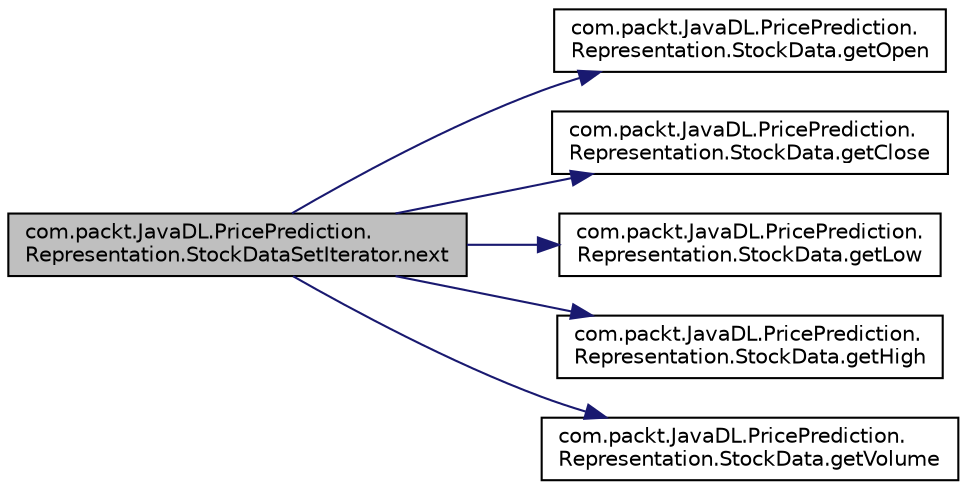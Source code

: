 digraph "com.packt.JavaDL.PricePrediction.Representation.StockDataSetIterator.next"
{
  edge [fontname="Helvetica",fontsize="10",labelfontname="Helvetica",labelfontsize="10"];
  node [fontname="Helvetica",fontsize="10",shape=record];
  rankdir="LR";
  Node40 [label="com.packt.JavaDL.PricePrediction.\lRepresentation.StockDataSetIterator.next",height=0.2,width=0.4,color="black", fillcolor="grey75", style="filled", fontcolor="black"];
  Node40 -> Node41 [color="midnightblue",fontsize="10",style="solid",fontname="Helvetica"];
  Node41 [label="com.packt.JavaDL.PricePrediction.\lRepresentation.StockData.getOpen",height=0.2,width=0.4,color="black", fillcolor="white", style="filled",URL="$classcom_1_1packt_1_1_java_d_l_1_1_price_prediction_1_1_representation_1_1_stock_data.html#aeec9caaca5f9e9e2aabdab7a87c7764e"];
  Node40 -> Node42 [color="midnightblue",fontsize="10",style="solid",fontname="Helvetica"];
  Node42 [label="com.packt.JavaDL.PricePrediction.\lRepresentation.StockData.getClose",height=0.2,width=0.4,color="black", fillcolor="white", style="filled",URL="$classcom_1_1packt_1_1_java_d_l_1_1_price_prediction_1_1_representation_1_1_stock_data.html#ad7d8f602523d20e2971a7f655e26c6bc"];
  Node40 -> Node43 [color="midnightblue",fontsize="10",style="solid",fontname="Helvetica"];
  Node43 [label="com.packt.JavaDL.PricePrediction.\lRepresentation.StockData.getLow",height=0.2,width=0.4,color="black", fillcolor="white", style="filled",URL="$classcom_1_1packt_1_1_java_d_l_1_1_price_prediction_1_1_representation_1_1_stock_data.html#a56d7d04a57118c63f86cfb1ef21d9808"];
  Node40 -> Node44 [color="midnightblue",fontsize="10",style="solid",fontname="Helvetica"];
  Node44 [label="com.packt.JavaDL.PricePrediction.\lRepresentation.StockData.getHigh",height=0.2,width=0.4,color="black", fillcolor="white", style="filled",URL="$classcom_1_1packt_1_1_java_d_l_1_1_price_prediction_1_1_representation_1_1_stock_data.html#a0edac72a5ad5fd1ec7ebcf3796dfc11d"];
  Node40 -> Node45 [color="midnightblue",fontsize="10",style="solid",fontname="Helvetica"];
  Node45 [label="com.packt.JavaDL.PricePrediction.\lRepresentation.StockData.getVolume",height=0.2,width=0.4,color="black", fillcolor="white", style="filled",URL="$classcom_1_1packt_1_1_java_d_l_1_1_price_prediction_1_1_representation_1_1_stock_data.html#ad777750411584157558e9754193b73f9"];
}
